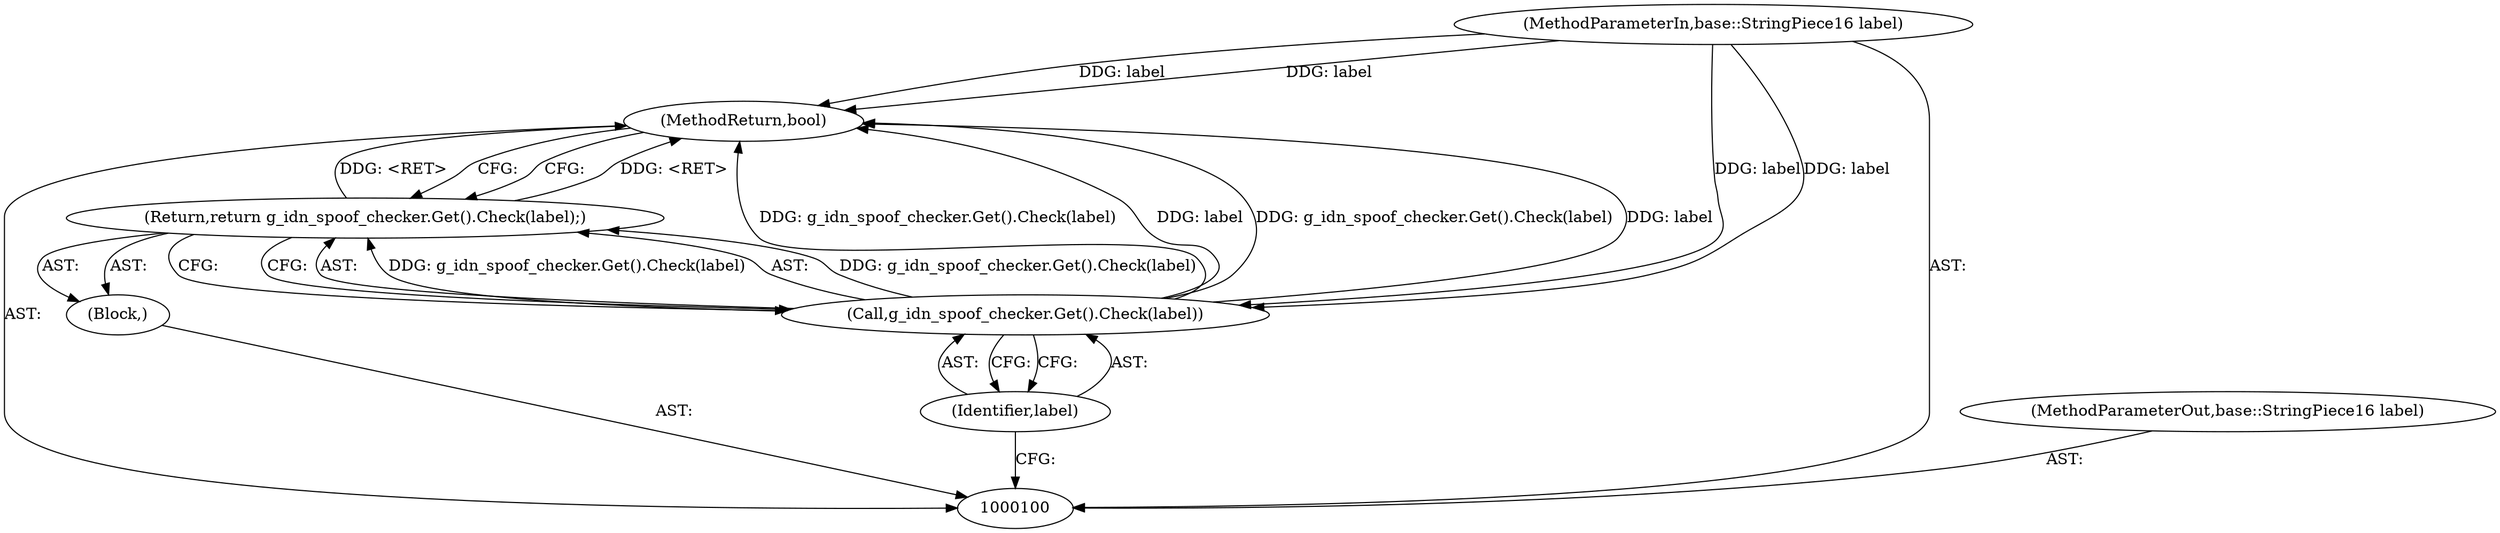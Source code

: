 digraph "1_Chrome_08cb718ba7c3961c1006176c9faba0a5841ec792_3" {
"1000106" [label="(MethodReturn,bool)"];
"1000101" [label="(MethodParameterIn,base::StringPiece16 label)"];
"1000115" [label="(MethodParameterOut,base::StringPiece16 label)"];
"1000102" [label="(Block,)"];
"1000103" [label="(Return,return g_idn_spoof_checker.Get().Check(label);)"];
"1000105" [label="(Identifier,label)"];
"1000104" [label="(Call,g_idn_spoof_checker.Get().Check(label))"];
"1000106" -> "1000100"  [label="AST: "];
"1000106" -> "1000103"  [label="CFG: "];
"1000103" -> "1000106"  [label="DDG: <RET>"];
"1000104" -> "1000106"  [label="DDG: g_idn_spoof_checker.Get().Check(label)"];
"1000104" -> "1000106"  [label="DDG: label"];
"1000101" -> "1000106"  [label="DDG: label"];
"1000101" -> "1000100"  [label="AST: "];
"1000101" -> "1000106"  [label="DDG: label"];
"1000101" -> "1000104"  [label="DDG: label"];
"1000115" -> "1000100"  [label="AST: "];
"1000102" -> "1000100"  [label="AST: "];
"1000103" -> "1000102"  [label="AST: "];
"1000103" -> "1000102"  [label="AST: "];
"1000103" -> "1000104"  [label="CFG: "];
"1000104" -> "1000103"  [label="AST: "];
"1000106" -> "1000103"  [label="CFG: "];
"1000103" -> "1000106"  [label="DDG: <RET>"];
"1000104" -> "1000103"  [label="DDG: g_idn_spoof_checker.Get().Check(label)"];
"1000105" -> "1000104"  [label="AST: "];
"1000105" -> "1000100"  [label="CFG: "];
"1000104" -> "1000105"  [label="CFG: "];
"1000104" -> "1000103"  [label="AST: "];
"1000104" -> "1000105"  [label="CFG: "];
"1000105" -> "1000104"  [label="AST: "];
"1000103" -> "1000104"  [label="CFG: "];
"1000104" -> "1000106"  [label="DDG: g_idn_spoof_checker.Get().Check(label)"];
"1000104" -> "1000106"  [label="DDG: label"];
"1000104" -> "1000103"  [label="DDG: g_idn_spoof_checker.Get().Check(label)"];
"1000101" -> "1000104"  [label="DDG: label"];
}
